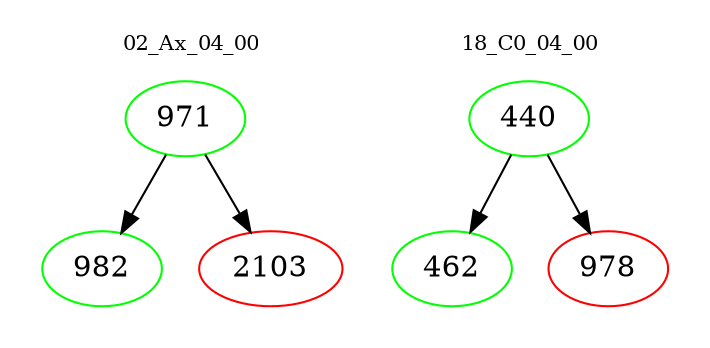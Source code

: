 digraph{
subgraph cluster_0 {
color = white
label = "02_Ax_04_00";
fontsize=10;
T0_971 [label="971", color="green"]
T0_971 -> T0_982 [color="black"]
T0_982 [label="982", color="green"]
T0_971 -> T0_2103 [color="black"]
T0_2103 [label="2103", color="red"]
}
subgraph cluster_1 {
color = white
label = "18_C0_04_00";
fontsize=10;
T1_440 [label="440", color="green"]
T1_440 -> T1_462 [color="black"]
T1_462 [label="462", color="green"]
T1_440 -> T1_978 [color="black"]
T1_978 [label="978", color="red"]
}
}
